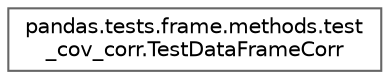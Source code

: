 digraph "Graphical Class Hierarchy"
{
 // LATEX_PDF_SIZE
  bgcolor="transparent";
  edge [fontname=Helvetica,fontsize=10,labelfontname=Helvetica,labelfontsize=10];
  node [fontname=Helvetica,fontsize=10,shape=box,height=0.2,width=0.4];
  rankdir="LR";
  Node0 [id="Node000000",label="pandas.tests.frame.methods.test\l_cov_corr.TestDataFrameCorr",height=0.2,width=0.4,color="grey40", fillcolor="white", style="filled",URL="$d3/d17/classpandas_1_1tests_1_1frame_1_1methods_1_1test__cov__corr_1_1TestDataFrameCorr.html",tooltip=" "];
}

